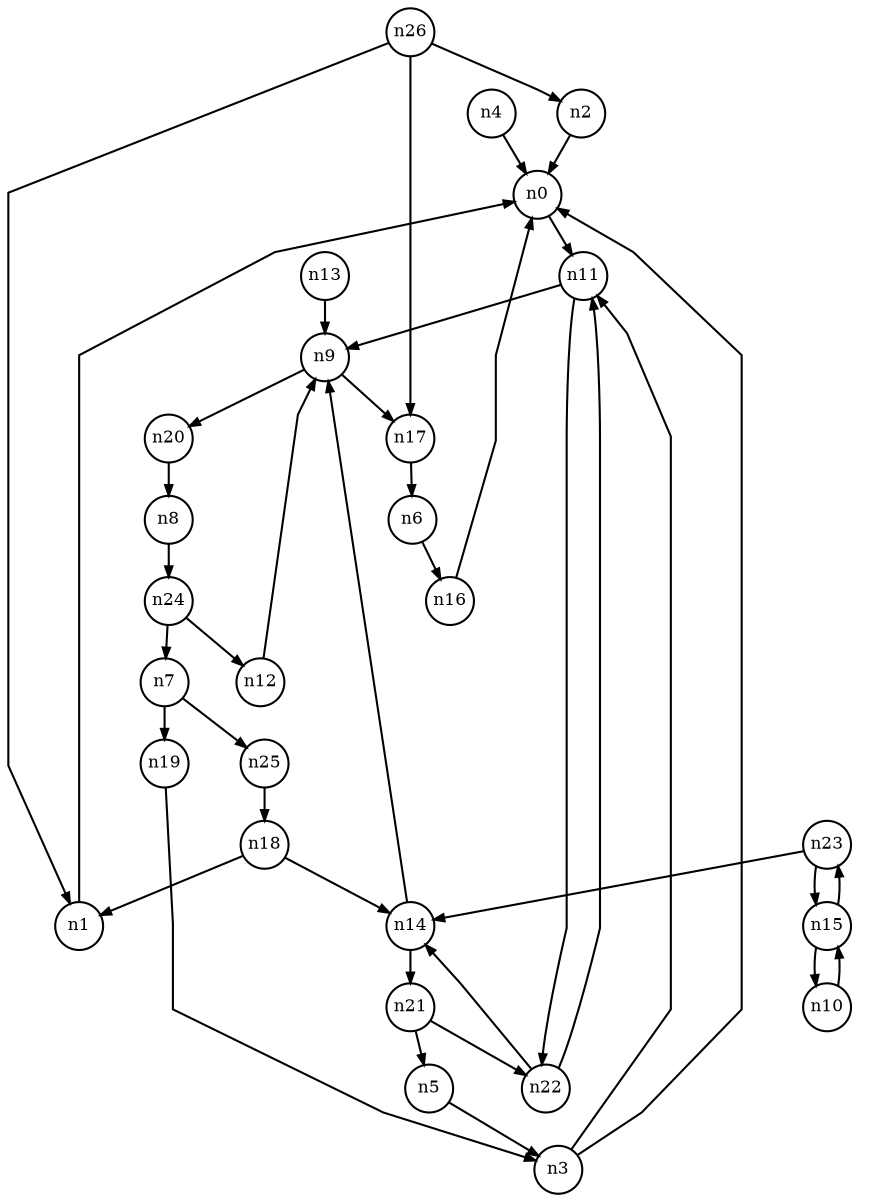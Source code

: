 digraph G{
	splines=polyline;
	ranksep=0.22;
	nodesep=0.22;
	nodesize=0.16;
	fontsize=8
	edge [arrowsize=0.5]
	node [fontsize=8 shape=circle width=0.32 fixedsize=shape];

	n0 -> n11
	n1 -> n0
	n2 -> n0
	n3 -> n0
	n3 -> n11
	n4 -> n0
	n5 -> n3
	n16 -> n0
	n6 -> n16
	n19 -> n3
	n7 -> n19
	n7 -> n25
	n25 -> n18
	n24 -> n7
	n24 -> n12
	n8 -> n24
	n17 -> n6
	n9 -> n17
	n9 -> n20
	n20 -> n8
	n11 -> n9
	n11 -> n22
	n22 -> n14
	n22 -> n11
	n12 -> n9
	n13 -> n9
	n14 -> n9
	n14 -> n21
	n21 -> n5
	n21 -> n22
	n10 -> n15
	n15 -> n10
	n15 -> n23
	n23 -> n14
	n23 -> n15
	n18 -> n1
	n18 -> n14
	n26 -> n1
	n26 -> n2
	n26 -> n17
}
